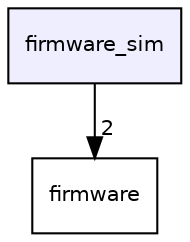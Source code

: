 digraph "/home/andrew/src/beefocus_gh/firmware_sim" {
  compound=true
  node [ fontsize="10", fontname="Helvetica"];
  edge [ labelfontsize="10", labelfontname="Helvetica"];
  dir_3de43714fdf5cedb1a5dc5f30ad15540 [shape=box, label="firmware_sim", style="filled", fillcolor="#eeeeff", pencolor="black", URL="dir_3de43714fdf5cedb1a5dc5f30ad15540.html"];
  dir_d9edf6c004b4a7ff14fe9ae7a92214ee [shape=box label="firmware" URL="dir_d9edf6c004b4a7ff14fe9ae7a92214ee.html"];
  dir_3de43714fdf5cedb1a5dc5f30ad15540->dir_d9edf6c004b4a7ff14fe9ae7a92214ee [headlabel="2", labeldistance=1.5 headhref="dir_000001_000000.html"];
}
